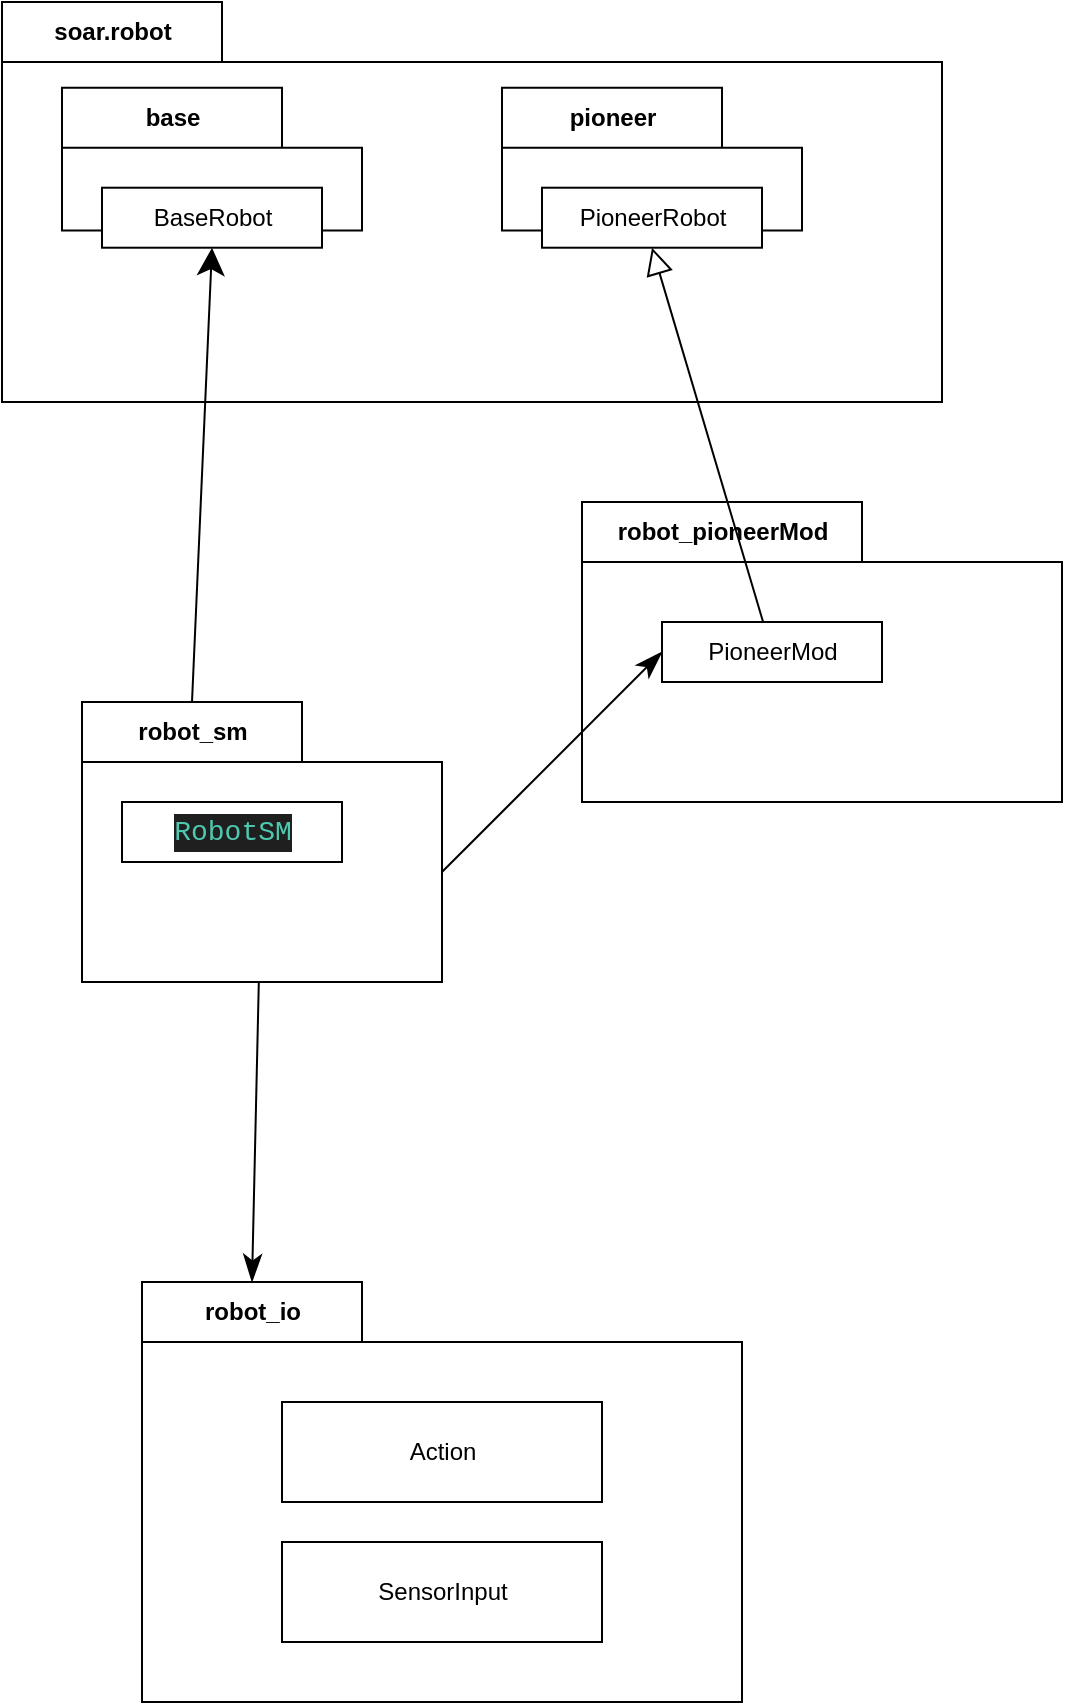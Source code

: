 <mxfile>
    <diagram id="cXRwnmQlJ1Ui2owaHDPv" name="Page-1">
        <mxGraphModel dx="542" dy="827" grid="1" gridSize="10" guides="1" tooltips="1" connect="1" arrows="1" fold="1" page="1" pageScale="1" pageWidth="1169" pageHeight="827" math="0" shadow="0">
            <root>
                <mxCell id="0"/>
                <mxCell id="1" parent="0"/>
                <mxCell id="27" value="soar.robot" style="shape=folder;fontStyle=1;tabWidth=110;tabHeight=30;tabPosition=left;html=1;boundedLbl=1;labelInHeader=1;container=1;collapsible=0;" vertex="1" parent="1">
                    <mxGeometry x="80" y="20" width="470" height="200" as="geometry"/>
                </mxCell>
                <mxCell id="28" value="" style="html=1;strokeColor=none;resizeWidth=1;resizeHeight=1;fillColor=none;part=1;connectable=0;allowArrows=0;deletable=0;" vertex="1" parent="27">
                    <mxGeometry width="470" height="140" relative="1" as="geometry">
                        <mxPoint y="30" as="offset"/>
                    </mxGeometry>
                </mxCell>
                <mxCell id="29" value="base" style="shape=folder;fontStyle=1;tabWidth=110;tabHeight=30;tabPosition=left;html=1;boundedLbl=1;labelInHeader=1;container=1;collapsible=0;recursiveResize=0;" vertex="1" parent="27">
                    <mxGeometry x="30" y="42.857" width="150" height="71.429" as="geometry"/>
                </mxCell>
                <mxCell id="30" value="BaseRobot" style="html=1;" vertex="1" parent="29">
                    <mxGeometry width="110" height="30" relative="1" as="geometry">
                        <mxPoint x="20" y="50" as="offset"/>
                    </mxGeometry>
                </mxCell>
                <mxCell id="32" value="pioneer" style="shape=folder;fontStyle=1;tabWidth=110;tabHeight=30;tabPosition=left;html=1;boundedLbl=1;labelInHeader=1;container=1;collapsible=0;recursiveResize=0;" vertex="1" parent="27">
                    <mxGeometry x="250" y="42.857" width="150" height="71.429" as="geometry"/>
                </mxCell>
                <mxCell id="33" value="PioneerRobot" style="html=1;" vertex="1" parent="32">
                    <mxGeometry width="110" height="30" relative="1" as="geometry">
                        <mxPoint x="20" y="50" as="offset"/>
                    </mxGeometry>
                </mxCell>
                <mxCell id="23" value="robot_pioneerMod" style="shape=folder;fontStyle=1;tabWidth=140;tabHeight=30;tabPosition=left;html=1;boundedLbl=1;labelInHeader=1;container=1;collapsible=0;recursiveResize=0;" vertex="1" parent="1">
                    <mxGeometry x="370" y="270" width="240" height="150" as="geometry"/>
                </mxCell>
                <mxCell id="24" value="PioneerMod" style="html=1;" vertex="1" parent="23">
                    <mxGeometry width="110" height="30" relative="1" as="geometry">
                        <mxPoint x="40" y="60" as="offset"/>
                    </mxGeometry>
                </mxCell>
                <mxCell id="34" style="edgeStyle=none;html=1;entryX=0.5;entryY=1;entryDx=0;entryDy=0;endArrow=block;endFill=0;endSize=11;" edge="1" parent="23" source="24" target="33">
                    <mxGeometry relative="1" as="geometry"/>
                </mxCell>
                <mxCell id="39" style="edgeStyle=none;html=1;entryX=0;entryY=0;entryDx=55;entryDy=0;entryPerimeter=0;endArrow=classicThin;endFill=1;endSize=11;" edge="1" parent="1" source="16" target="36">
                    <mxGeometry relative="1" as="geometry"/>
                </mxCell>
                <mxCell id="16" value="robot_sm" style="shape=folder;fontStyle=1;tabWidth=110;tabHeight=30;tabPosition=left;html=1;boundedLbl=1;labelInHeader=1;container=1;collapsible=0;recursiveResize=0;" vertex="1" parent="1">
                    <mxGeometry x="120" y="370" width="180" height="140" as="geometry"/>
                </mxCell>
                <mxCell id="17" value="&lt;div style=&quot;color: rgb(204, 204, 204); background-color: rgb(31, 31, 31); font-family: Consolas, &amp;quot;Courier New&amp;quot;, monospace; font-size: 14px; line-height: 19px;&quot;&gt;&lt;span style=&quot;color: #4ec9b0;&quot;&gt;RobotSM&lt;/span&gt;&lt;/div&gt;" style="html=1;" vertex="1" parent="16">
                    <mxGeometry width="110" height="30" relative="1" as="geometry">
                        <mxPoint x="20" y="50" as="offset"/>
                    </mxGeometry>
                </mxCell>
                <mxCell id="36" value="robot_io" style="shape=folder;fontStyle=1;tabWidth=110;tabHeight=30;tabPosition=left;html=1;boundedLbl=1;labelInHeader=1;container=1;collapsible=0;recursiveResize=0;" vertex="1" parent="1">
                    <mxGeometry x="150" y="660" width="300" height="210" as="geometry"/>
                </mxCell>
                <mxCell id="37" value="Action" style="html=1;" vertex="1" parent="36">
                    <mxGeometry width="160" height="50" relative="1" as="geometry">
                        <mxPoint x="70" y="60" as="offset"/>
                    </mxGeometry>
                </mxCell>
                <mxCell id="38" value="SensorInput" style="html=1;" vertex="1" parent="36">
                    <mxGeometry width="160" height="50" relative="1" as="geometry">
                        <mxPoint x="70" y="130" as="offset"/>
                    </mxGeometry>
                </mxCell>
                <mxCell id="35" style="edgeStyle=none;html=1;entryX=0;entryY=0.5;entryDx=0;entryDy=0;endArrow=classicThin;endFill=1;endSize=11;exitX=0;exitY=0;exitDx=180;exitDy=85;exitPerimeter=0;" edge="1" parent="1" source="16" target="24">
                    <mxGeometry relative="1" as="geometry"/>
                </mxCell>
                <mxCell id="31" style="edgeStyle=none;html=1;entryX=0.5;entryY=1;entryDx=0;entryDy=0;endArrow=classic;endFill=1;endSize=11;exitX=0;exitY=0;exitDx=55;exitDy=0;exitPerimeter=0;" edge="1" parent="1" source="16" target="30">
                    <mxGeometry relative="1" as="geometry"/>
                </mxCell>
            </root>
        </mxGraphModel>
    </diagram>
</mxfile>